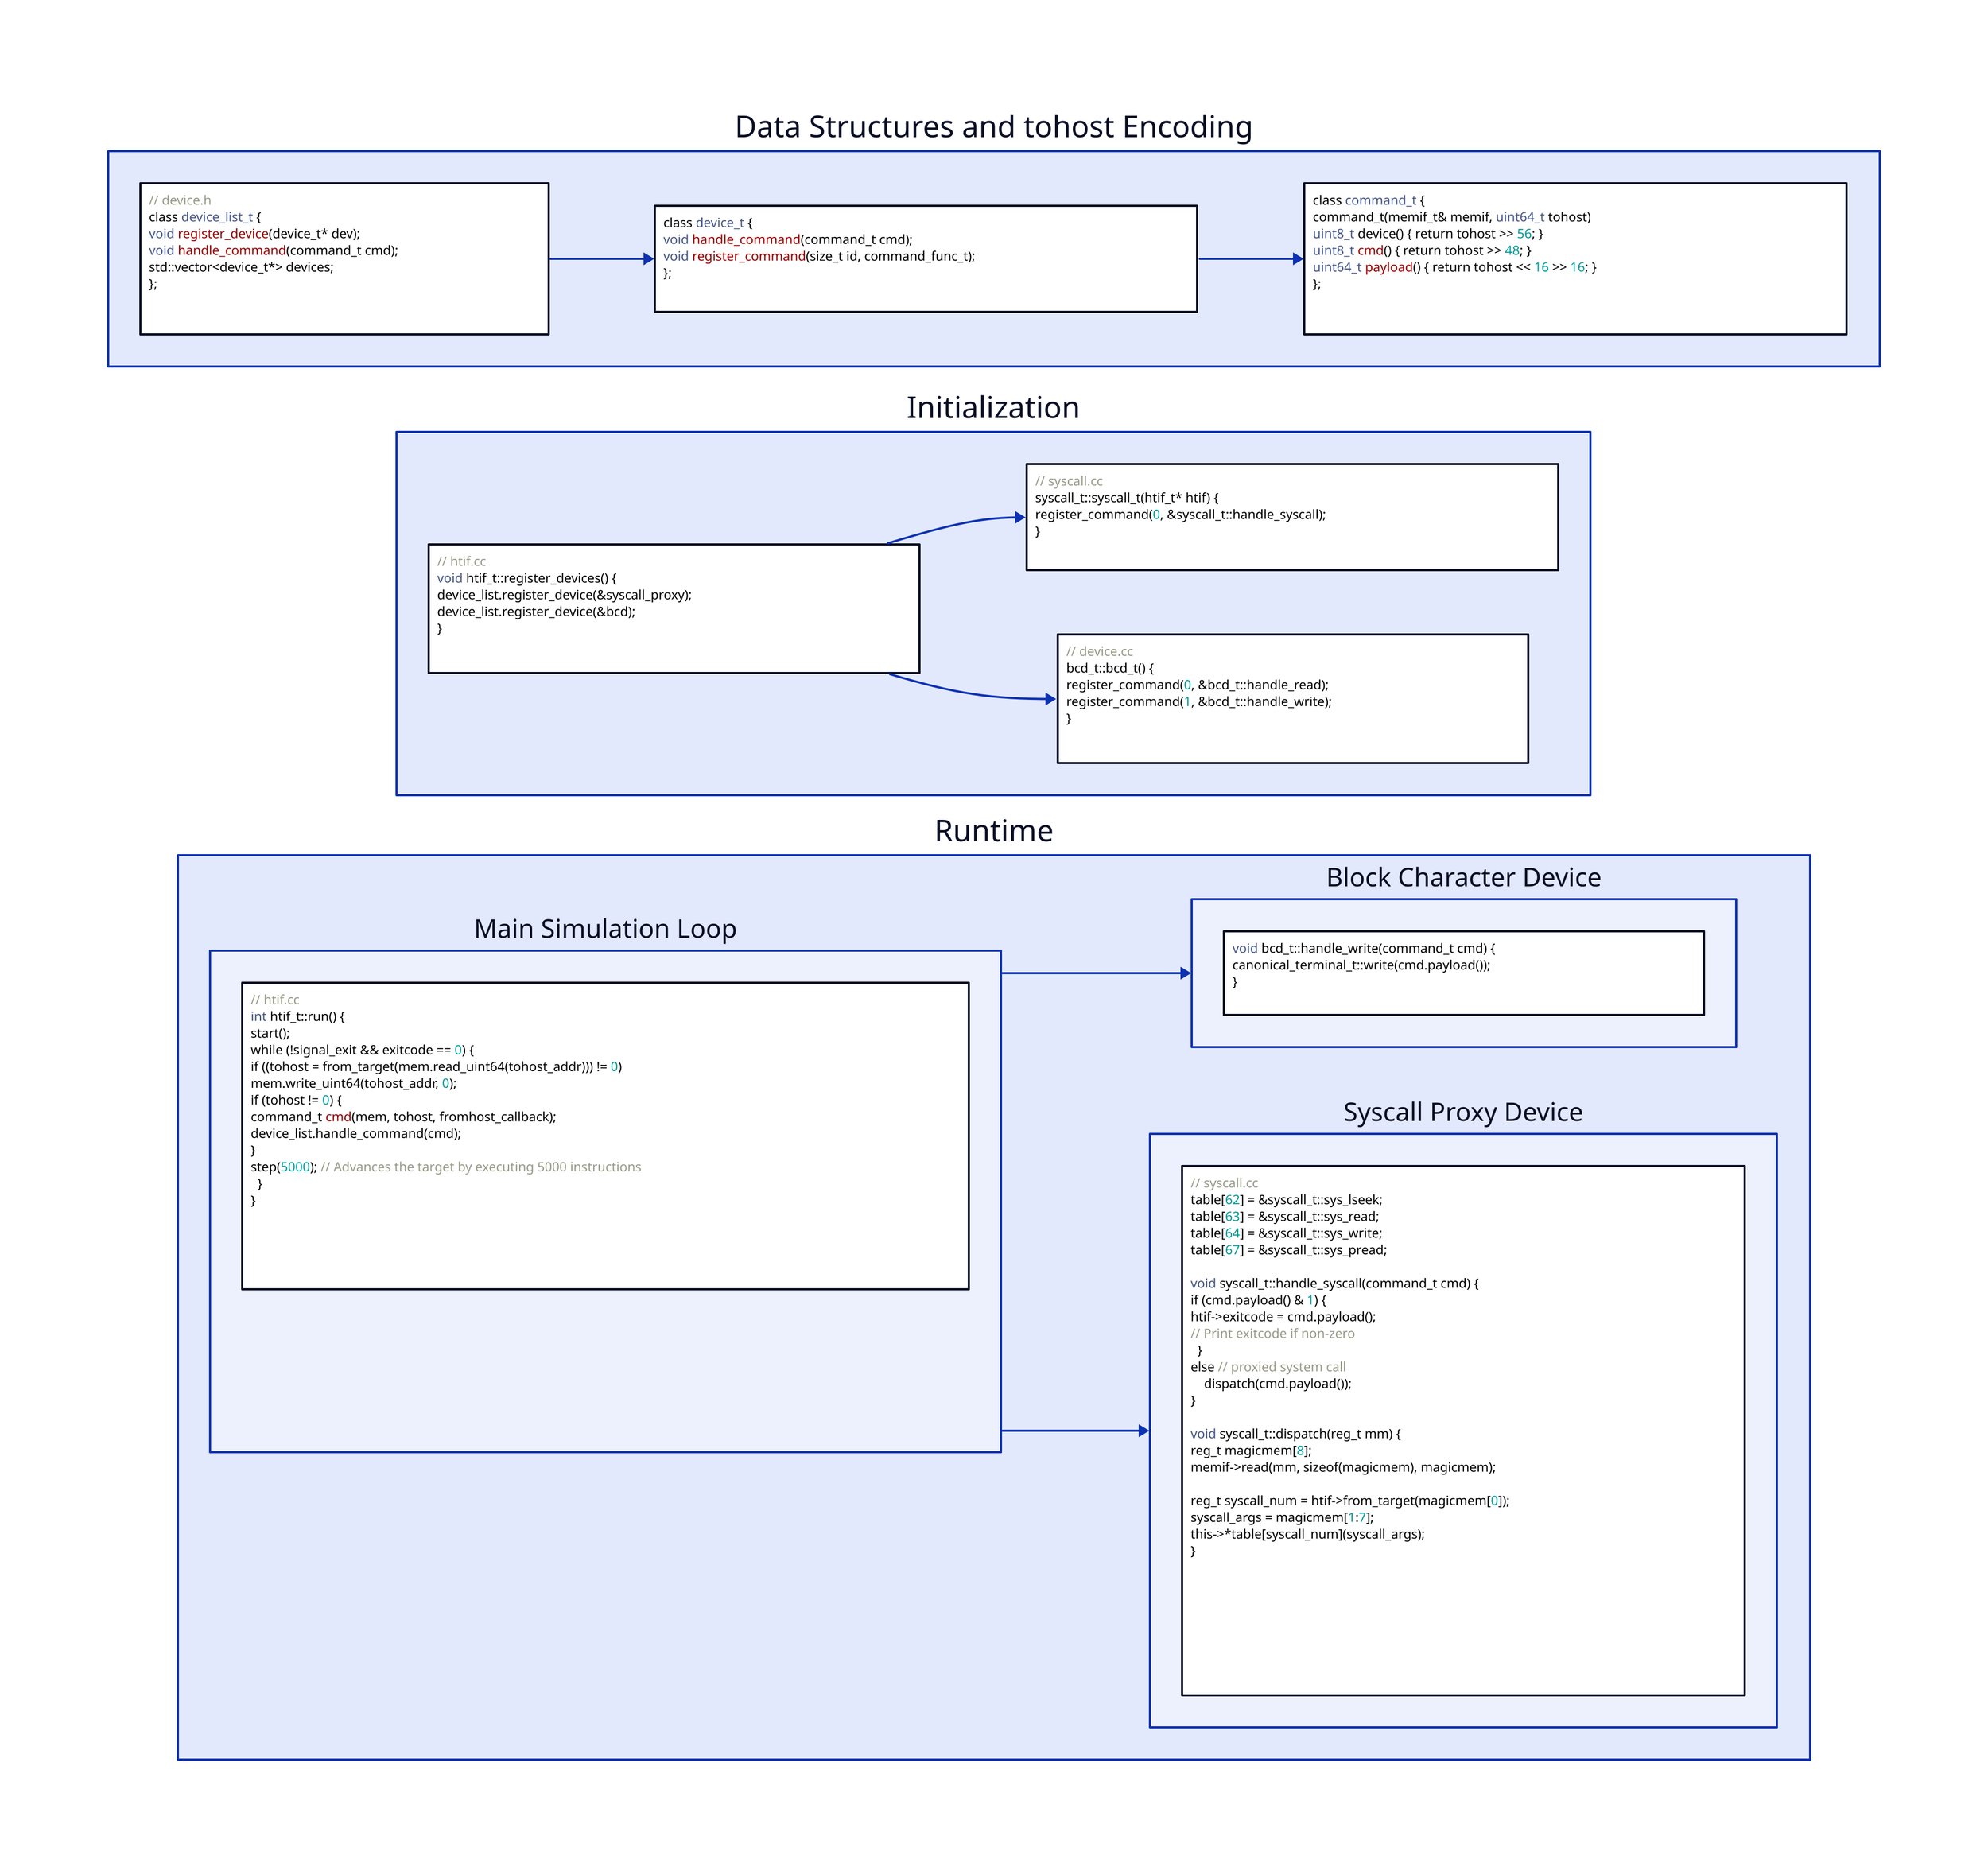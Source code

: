 direction: right

ds: Data Structures and tohost Encoding {
  device_list: |cpp
// device.h
class device_list_t {
  void register_device(device_t* dev);
  void handle_command(command_t cmd);
  std::vector<device_t*> devices;
};|

  device: |cpp
class device_t {
  void handle_command(command_t cmd);
  void register_command(size_t id, command_func_t);
};|

  command: |cpp
class command_t {
  command_t(memif_t& memif, uint64_t tohost)
  uint8_t device() { return tohost >> 56; }
  uint8_t cmd() { return tohost >> 48; }
  uint64_t payload() { return tohost << 16 >> 16; }
};|
  device_list -> device
  device -> command
  near: top-center
  direction: right
}

init: Initialization {
  register_dev: |cpp
// htif.cc
void htif_t::register_devices() {
  device_list.register_device(&syscall_proxy);
  device_list.register_device(&bcd);
}|

  syscall_cmd: |cpp
// syscall.cc
syscall_t::syscall_t(htif_t* htif) {
  register_command(0, &syscall_t::handle_syscall);
}|

  bcd_cmd: |cpp
// device.cc
bcd_t::bcd_t() {
  register_command(0, &bcd_t::handle_read);
  register_command(1, &bcd_t::handle_write);
}|
  register_dev -> syscall_cmd
  register_dev -> bcd_cmd
}

runtime: Runtime {
  main_loop: Main Simulation Loop {
    loop: |cpp
      // htif.cc
      int htif_t::run() {
        start();
        while (!signal_exit && exitcode == 0) {
          if ((tohost = from_target(mem.read_uint64(tohost_addr))) != 0)
            mem.write_uint64(tohost_addr, 0);
          if (tohost != 0) {
            command_t cmd(mem, tohost, fromhost_callback);
            device_list.handle_command(cmd);
          }
          step(5000); // Advances the target by executing 5000 instructions
        }
      }|
  }
  bcd_dispatch: Block Character Device {
    dispatch: |cpp
    void bcd_t::handle_write(command_t cmd) {
      canonical_terminal_t::write(cmd.payload());
    }|
  }
  syscall_dispatch: Syscall Proxy Device {
    dispatch: |cpp
      // syscall.cc
      table[62] = &syscall_t::sys_lseek;
      table[63] = &syscall_t::sys_read;
      table[64] = &syscall_t::sys_write;
      table[67] = &syscall_t::sys_pread;

      void syscall_t::handle_syscall(command_t cmd) {
        if (cmd.payload() & 1) {
          htif->exitcode = cmd.payload();
          // Print exitcode if non-zero
        }
        else // proxied system call
          dispatch(cmd.payload());
      }

      void syscall_t::dispatch(reg_t mm) {
        reg_t magicmem[8];
        memif->read(mm, sizeof(magicmem), magicmem);

        reg_t syscall_num = htif->from_target(magicmem[0]);
        syscall_args = magicmem[1:7];
        this->*table[syscall_num](syscall_args);
      }
    |
  }
  main_loop -> bcd_dispatch
  main_loop -> syscall_dispatch
  near: bottom-center
  direction: right
}
